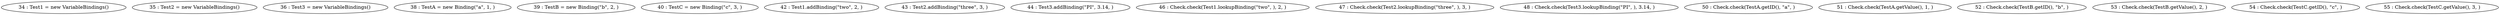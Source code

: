 digraph G {
"34 : Test1 = new VariableBindings()"
"35 : Test2 = new VariableBindings()"
"36 : Test3 = new VariableBindings()"
"38 : TestA = new Binding(\"a\", 1, )"
"39 : TestB = new Binding(\"b\", 2, )"
"40 : TestC = new Binding(\"c\", 3, )"
"42 : Test1.addBinding(\"two\", 2, )"
"43 : Test2.addBinding(\"three\", 3, )"
"44 : Test3.addBinding(\"PI\", 3.14, )"
"46 : Check.check(Test1.lookupBinding(\"two\", ), 2, )"
"47 : Check.check(Test2.lookupBinding(\"three\", ), 3, )"
"48 : Check.check(Test3.lookupBinding(\"PI\", ), 3.14, )"
"50 : Check.check(TestA.getID(), \"a\", )"
"51 : Check.check(TestA.getValue(), 1, )"
"52 : Check.check(TestB.getID(), \"b\", )"
"53 : Check.check(TestB.getValue(), 2, )"
"54 : Check.check(TestC.getID(), \"c\", )"
"55 : Check.check(TestC.getValue(), 3, )"
}